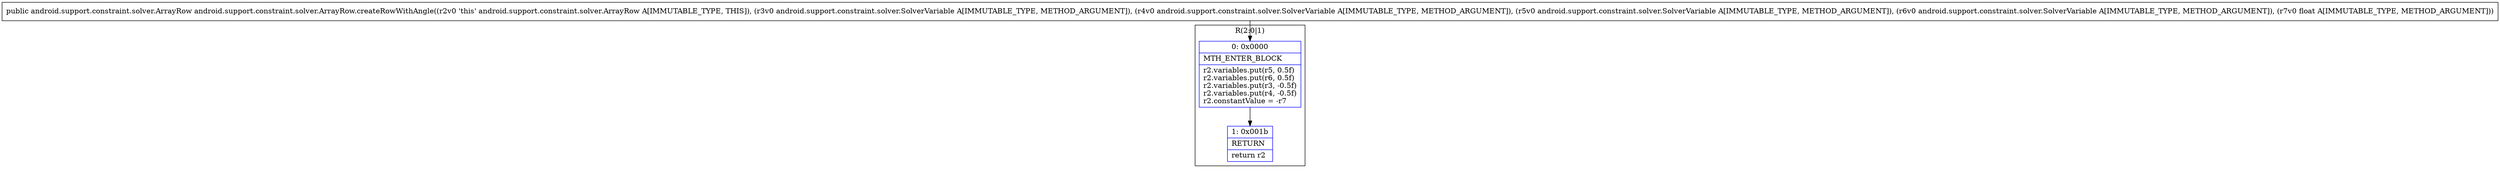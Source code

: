 digraph "CFG forandroid.support.constraint.solver.ArrayRow.createRowWithAngle(Landroid\/support\/constraint\/solver\/SolverVariable;Landroid\/support\/constraint\/solver\/SolverVariable;Landroid\/support\/constraint\/solver\/SolverVariable;Landroid\/support\/constraint\/solver\/SolverVariable;F)Landroid\/support\/constraint\/solver\/ArrayRow;" {
subgraph cluster_Region_2108785100 {
label = "R(2:0|1)";
node [shape=record,color=blue];
Node_0 [shape=record,label="{0\:\ 0x0000|MTH_ENTER_BLOCK\l|r2.variables.put(r5, 0.5f)\lr2.variables.put(r6, 0.5f)\lr2.variables.put(r3, \-0.5f)\lr2.variables.put(r4, \-0.5f)\lr2.constantValue = \-r7\l}"];
Node_1 [shape=record,label="{1\:\ 0x001b|RETURN\l|return r2\l}"];
}
MethodNode[shape=record,label="{public android.support.constraint.solver.ArrayRow android.support.constraint.solver.ArrayRow.createRowWithAngle((r2v0 'this' android.support.constraint.solver.ArrayRow A[IMMUTABLE_TYPE, THIS]), (r3v0 android.support.constraint.solver.SolverVariable A[IMMUTABLE_TYPE, METHOD_ARGUMENT]), (r4v0 android.support.constraint.solver.SolverVariable A[IMMUTABLE_TYPE, METHOD_ARGUMENT]), (r5v0 android.support.constraint.solver.SolverVariable A[IMMUTABLE_TYPE, METHOD_ARGUMENT]), (r6v0 android.support.constraint.solver.SolverVariable A[IMMUTABLE_TYPE, METHOD_ARGUMENT]), (r7v0 float A[IMMUTABLE_TYPE, METHOD_ARGUMENT])) }"];
MethodNode -> Node_0;
Node_0 -> Node_1;
}

